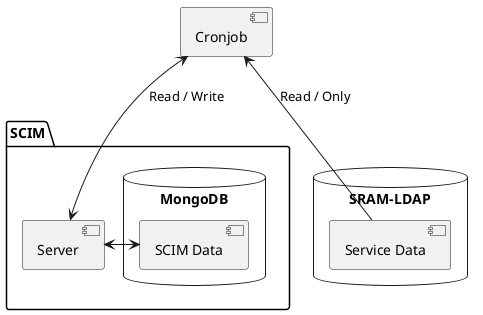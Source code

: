 @startuml

database "SRAM-LDAP" {
  [Service Data]
}


package [SCIM] {
  [Server]

  database "MongoDB" {
    [SCIM Data]
  }
}

[Cronjob] <-- [Service Data]: Read / Only
[Cronjob] <--> [Server]: Read / Write
[Server] <-> [SCIM Data]

@enduml